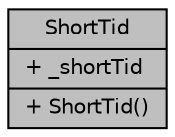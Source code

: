 digraph "ShortTid"
{
  edge [fontname="Helvetica",fontsize="10",labelfontname="Helvetica",labelfontsize="10"];
  node [fontname="Helvetica",fontsize="10",shape=record];
  Node1 [label="{ShortTid\n|+ _shortTid\l|+ ShortTid()\l}",height=0.2,width=0.4,color="black", fillcolor="grey75", style="filled", fontcolor="black"];
}
